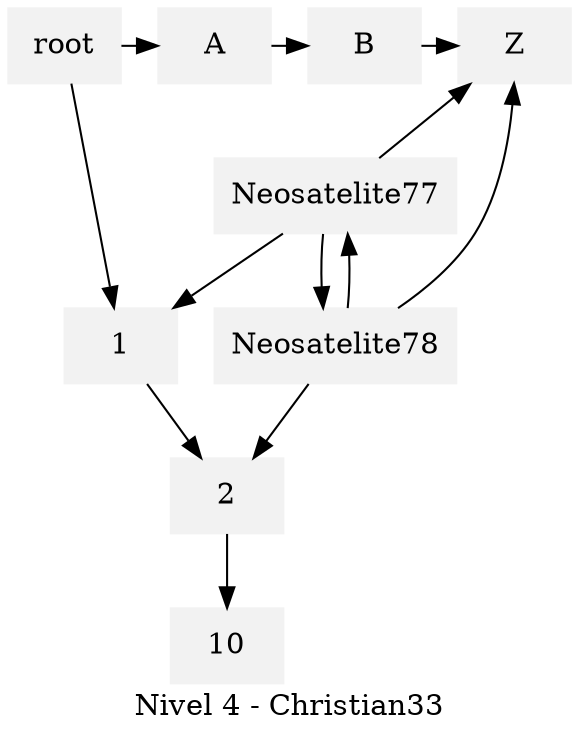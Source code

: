 digraph G{
node[shape=box, style=filled, color=Gray95];edge[color=black];rankdir=UD;
label = "Nivel 4 - Christian33";
root -> "1";
root -> "A";
"A" -> "B";
"B" -> "Z";
"Neosatelite77" -> "Z";
"Neosatelite77" -> "1";
"Neosatelite77"->"Neosatelite78";
"1"->"2";
"Neosatelite78" -> "Z";
"Neosatelite78" -> "2";
"Neosatelite78"->"Neosatelite77";
"2"->"10";
{rank=min;root;"A"; "B";"B"; "Z";};
}
